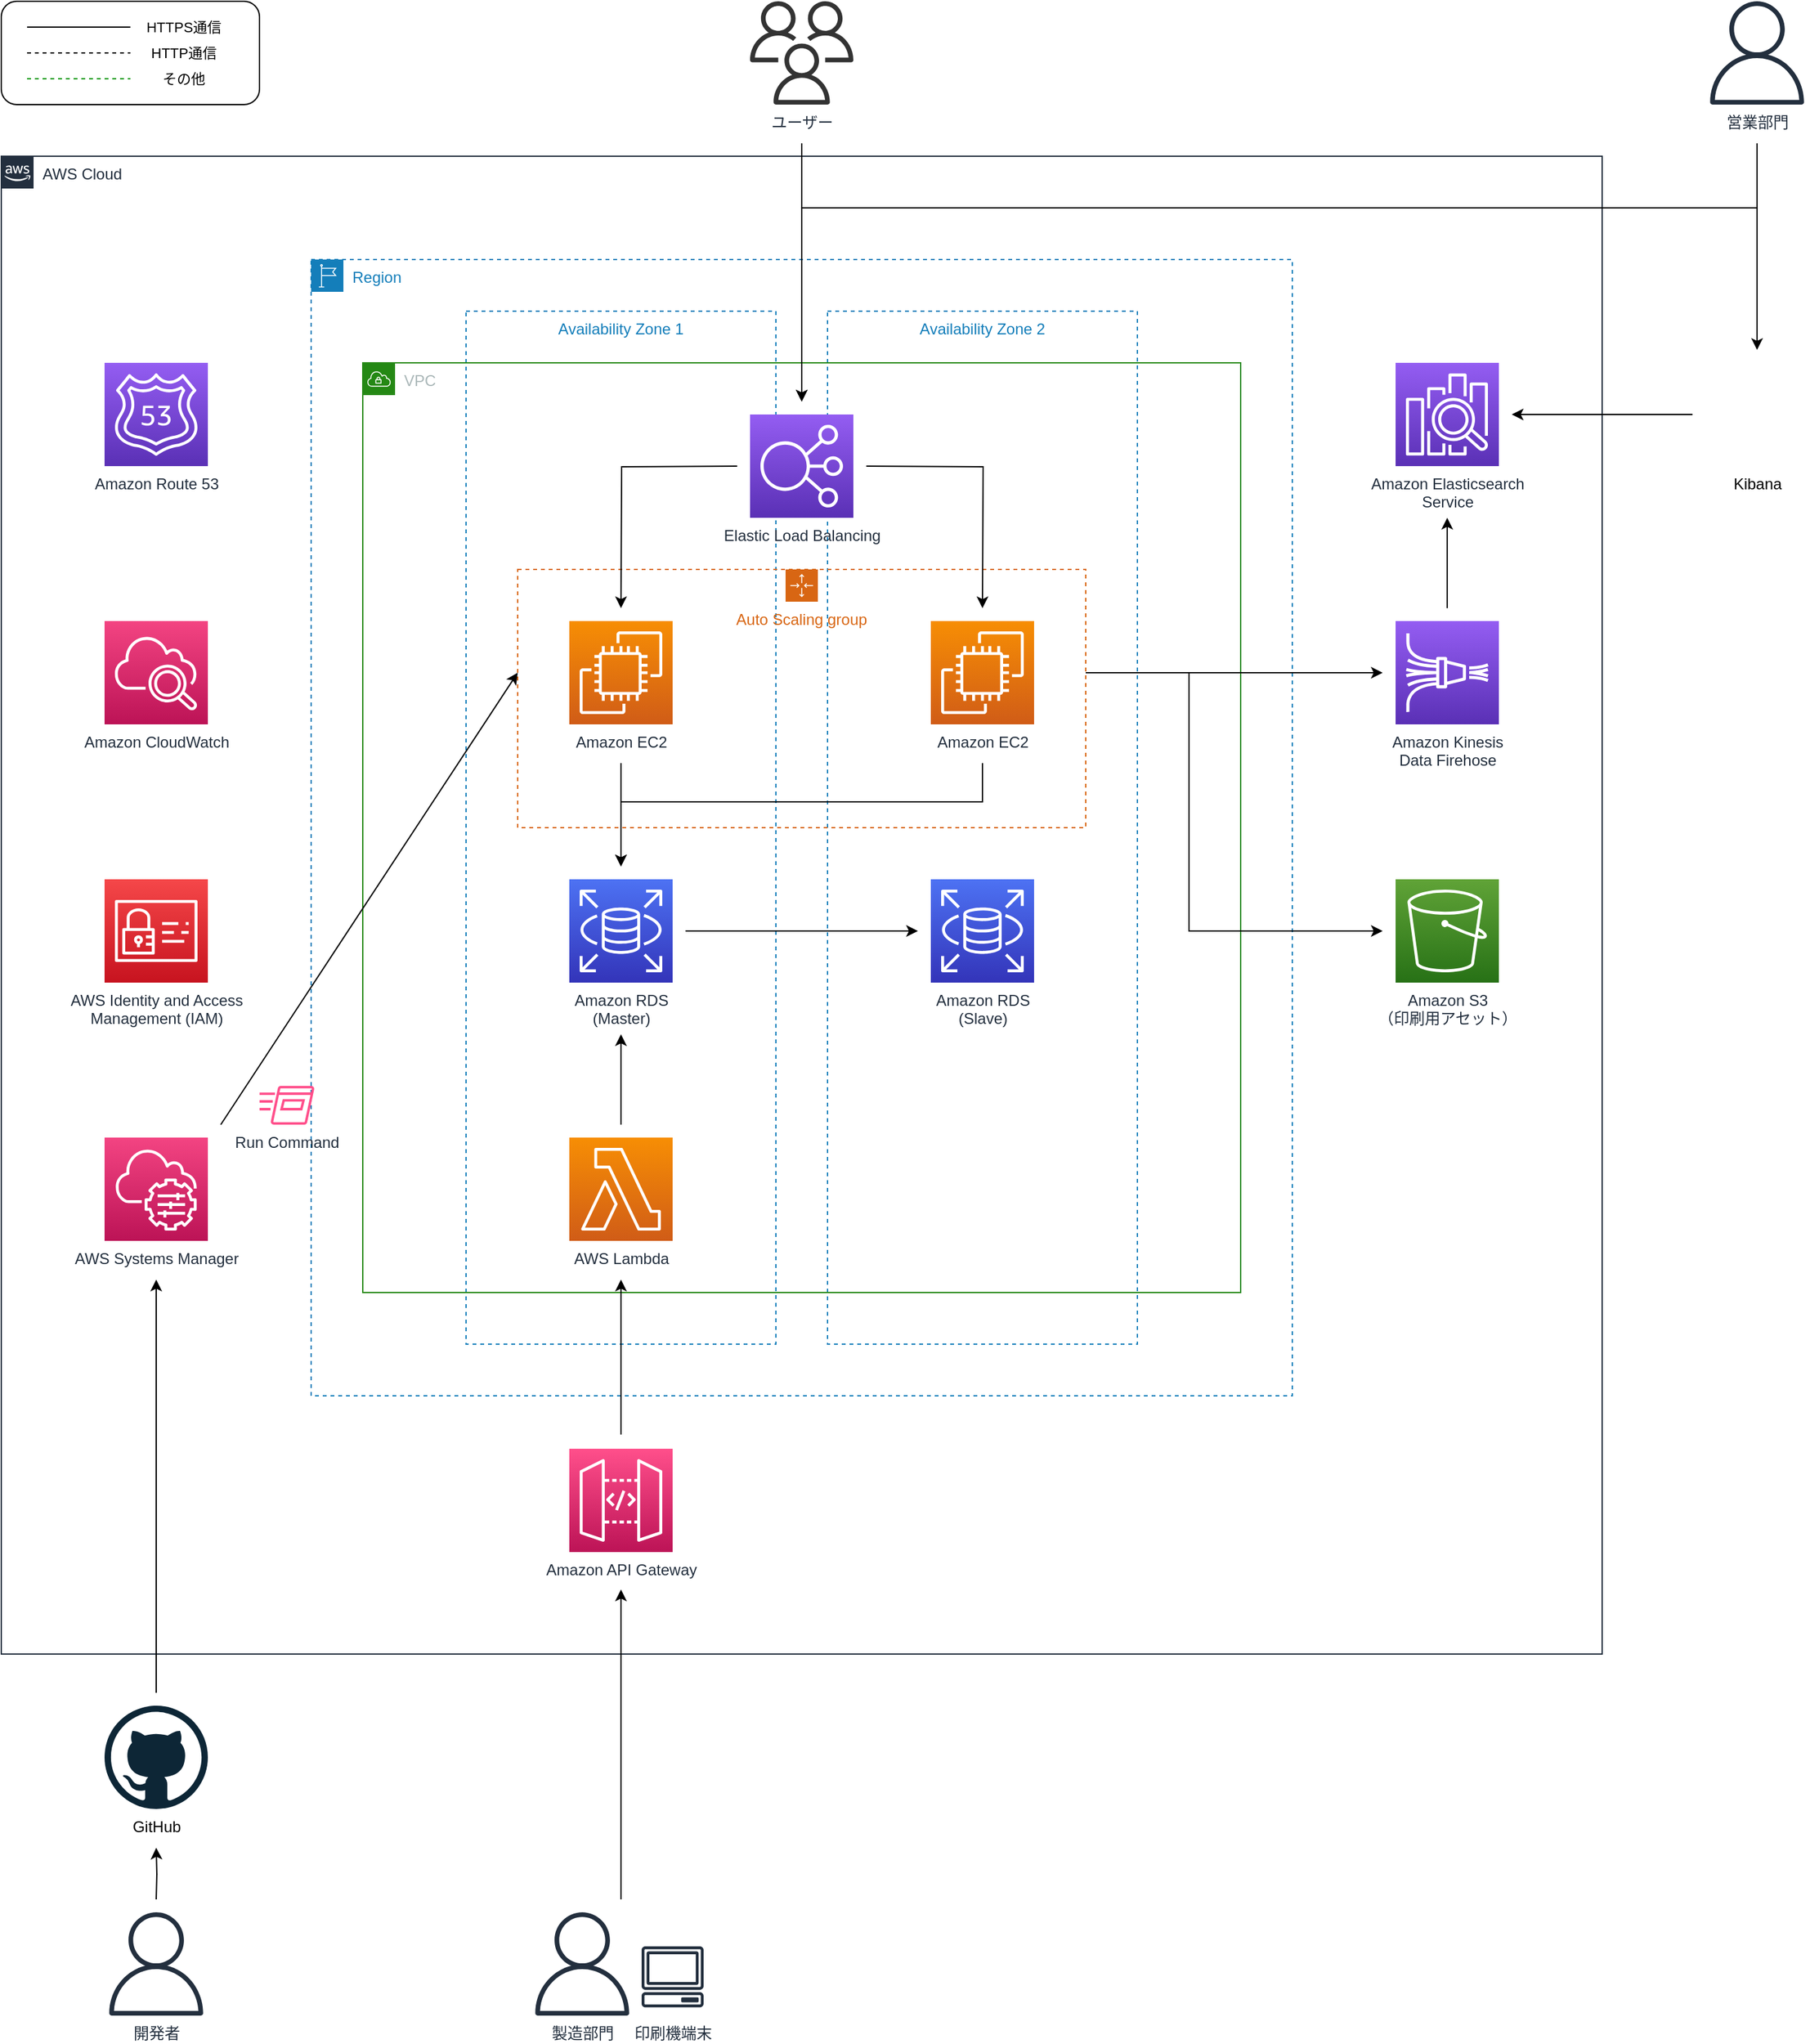 <mxfile version="15.5.1" type="device"><diagram name="アーキテクチャ" id="G_EV9oicB0Eoq6xYBhX9"><mxGraphModel dx="1261" dy="864" grid="1" gridSize="10" guides="1" tooltips="1" connect="1" arrows="1" fold="1" page="1" pageScale="1" pageWidth="827" pageHeight="583" math="0" shadow="0"><root><mxCell id="UgUj5WZkHAluojYgnZ9w-0"/><mxCell id="UgUj5WZkHAluojYgnZ9w-1" parent="UgUj5WZkHAluojYgnZ9w-0"/><mxCell id="UgUj5WZkHAluojYgnZ9w-2" value="&lt;span&gt;AWS Cloud&lt;/span&gt;" style="points=[[0,0],[0.25,0],[0.5,0],[0.75,0],[1,0],[1,0.25],[1,0.5],[1,0.75],[1,1],[0.75,1],[0.5,1],[0.25,1],[0,1],[0,0.75],[0,0.5],[0,0.25]];outlineConnect=0;gradientColor=none;html=1;whiteSpace=wrap;fontSize=12;fontStyle=0;shape=mxgraph.aws4.group;grIcon=mxgraph.aws4.group_aws_cloud_alt;strokeColor=#232F3E;fillColor=none;verticalAlign=top;align=left;spacingLeft=30;fontColor=#232F3E;dashed=0;" parent="UgUj5WZkHAluojYgnZ9w-1" vertex="1"><mxGeometry x="40" y="160" width="1240" height="1160" as="geometry"/></mxCell><mxCell id="u40qfurLwVn_tTt4_9RI-21" value="Region" style="points=[[0,0],[0.25,0],[0.5,0],[0.75,0],[1,0],[1,0.25],[1,0.5],[1,0.75],[1,1],[0.75,1],[0.5,1],[0.25,1],[0,1],[0,0.75],[0,0.5],[0,0.25]];outlineConnect=0;gradientColor=none;html=1;whiteSpace=wrap;fontSize=12;fontStyle=0;shape=mxgraph.aws4.group;grIcon=mxgraph.aws4.group_region;strokeColor=#147EBA;fillColor=none;verticalAlign=top;align=left;spacingLeft=30;fontColor=#147EBA;dashed=1;" vertex="1" parent="UgUj5WZkHAluojYgnZ9w-1"><mxGeometry x="280" y="240" width="760" height="880" as="geometry"/></mxCell><mxCell id="u40qfurLwVn_tTt4_9RI-23" value="Availability Zone 2" style="fillColor=none;strokeColor=#147EBA;dashed=1;verticalAlign=top;fontStyle=0;fontColor=#147EBA;" vertex="1" parent="UgUj5WZkHAluojYgnZ9w-1"><mxGeometry x="680" y="280" width="240" height="800" as="geometry"/></mxCell><mxCell id="u40qfurLwVn_tTt4_9RI-22" value="Availability Zone 1" style="fillColor=none;strokeColor=#147EBA;dashed=1;verticalAlign=top;fontStyle=0;fontColor=#147EBA;" vertex="1" parent="UgUj5WZkHAluojYgnZ9w-1"><mxGeometry x="400" y="280" width="240" height="800" as="geometry"/></mxCell><mxCell id="u40qfurLwVn_tTt4_9RI-20" value="VPC" style="points=[[0,0],[0.25,0],[0.5,0],[0.75,0],[1,0],[1,0.25],[1,0.5],[1,0.75],[1,1],[0.75,1],[0.5,1],[0.25,1],[0,1],[0,0.75],[0,0.5],[0,0.25]];outlineConnect=0;gradientColor=none;html=1;whiteSpace=wrap;fontSize=12;fontStyle=0;shape=mxgraph.aws4.group;grIcon=mxgraph.aws4.group_vpc;strokeColor=#248814;fillColor=none;verticalAlign=top;align=left;spacingLeft=30;fontColor=#AAB7B8;dashed=0;" vertex="1" parent="UgUj5WZkHAluojYgnZ9w-1"><mxGeometry x="320" y="320" width="680" height="720" as="geometry"/></mxCell><mxCell id="u40qfurLwVn_tTt4_9RI-24" value="Auto Scaling group" style="points=[[0,0],[0.25,0],[0.5,0],[0.75,0],[1,0],[1,0.25],[1,0.5],[1,0.75],[1,1],[0.75,1],[0.5,1],[0.25,1],[0,1],[0,0.75],[0,0.5],[0,0.25]];outlineConnect=0;gradientColor=none;html=1;whiteSpace=wrap;fontSize=12;fontStyle=0;shape=mxgraph.aws4.groupCenter;grIcon=mxgraph.aws4.group_auto_scaling_group;grStroke=1;strokeColor=#D86613;fillColor=none;verticalAlign=top;align=center;fontColor=#D86613;dashed=1;spacingTop=25;" vertex="1" parent="UgUj5WZkHAluojYgnZ9w-1"><mxGeometry x="440" y="480" width="440" height="200" as="geometry"/></mxCell><mxCell id="DL9gjHI0KQwB64xrxuP4-0" value="ユーザー" style="outlineConnect=0;fontColor=#232F3E;gradientColor=none;fillColor=#333333;strokeColor=none;dashed=0;verticalLabelPosition=bottom;verticalAlign=top;align=center;html=1;fontSize=12;fontStyle=0;aspect=fixed;pointerEvents=1;shape=mxgraph.aws4.users;" parent="UgUj5WZkHAluojYgnZ9w-1" vertex="1"><mxGeometry x="620" y="40" width="80" height="80" as="geometry"/></mxCell><mxCell id="3ngYcTXtINx6_nq_JkOV-11" style="edgeStyle=orthogonalEdgeStyle;rounded=0;orthogonalLoop=1;jettySize=auto;html=1;startArrow=none;startFill=0;" parent="UgUj5WZkHAluojYgnZ9w-1" edge="1"><mxGeometry relative="1" as="geometry"><mxPoint x="660" y="150" as="sourcePoint"/><mxPoint x="660" y="350" as="targetPoint"/></mxGeometry></mxCell><mxCell id="3ngYcTXtINx6_nq_JkOV-12" value="" style="rounded=1;whiteSpace=wrap;html=1;" parent="UgUj5WZkHAluojYgnZ9w-1" vertex="1"><mxGeometry x="40" y="40" width="200" height="80" as="geometry"/></mxCell><mxCell id="3ngYcTXtINx6_nq_JkOV-13" style="edgeStyle=orthogonalEdgeStyle;rounded=0;orthogonalLoop=1;jettySize=auto;html=1;startArrow=none;startFill=0;endArrow=none;endFill=0;" parent="UgUj5WZkHAluojYgnZ9w-1" edge="1"><mxGeometry relative="1" as="geometry"><mxPoint x="60" y="60" as="sourcePoint"/><mxPoint x="140" y="60" as="targetPoint"/></mxGeometry></mxCell><mxCell id="3ngYcTXtINx6_nq_JkOV-14" value="HTTPS通信" style="edgeLabel;html=1;align=center;verticalAlign=middle;resizable=0;points=[];" parent="3ngYcTXtINx6_nq_JkOV-13" vertex="1" connectable="0"><mxGeometry x="0.261" relative="1" as="geometry"><mxPoint x="70" as="offset"/></mxGeometry></mxCell><mxCell id="3ngYcTXtINx6_nq_JkOV-15" style="edgeStyle=orthogonalEdgeStyle;rounded=0;orthogonalLoop=1;jettySize=auto;html=1;startArrow=none;startFill=0;endArrow=none;endFill=0;dashed=1;" parent="UgUj5WZkHAluojYgnZ9w-1" edge="1"><mxGeometry relative="1" as="geometry"><mxPoint x="60" y="80" as="sourcePoint"/><mxPoint x="140" y="80" as="targetPoint"/></mxGeometry></mxCell><mxCell id="3ngYcTXtINx6_nq_JkOV-16" value="HTTP通信" style="edgeLabel;html=1;align=center;verticalAlign=middle;resizable=0;points=[];" parent="3ngYcTXtINx6_nq_JkOV-15" vertex="1" connectable="0"><mxGeometry x="0.261" relative="1" as="geometry"><mxPoint x="70" as="offset"/></mxGeometry></mxCell><mxCell id="3ngYcTXtINx6_nq_JkOV-17" style="edgeStyle=orthogonalEdgeStyle;rounded=0;orthogonalLoop=1;jettySize=auto;html=1;startArrow=none;startFill=0;endArrow=none;endFill=0;dashed=1;strokeColor=#009900;" parent="UgUj5WZkHAluojYgnZ9w-1" edge="1"><mxGeometry relative="1" as="geometry"><mxPoint x="60" y="100" as="sourcePoint"/><mxPoint x="140.0" y="100" as="targetPoint"/></mxGeometry></mxCell><mxCell id="3ngYcTXtINx6_nq_JkOV-18" value="その他" style="edgeLabel;html=1;align=center;verticalAlign=middle;resizable=0;points=[];" parent="3ngYcTXtINx6_nq_JkOV-17" vertex="1" connectable="0"><mxGeometry x="0.261" relative="1" as="geometry"><mxPoint x="70" as="offset"/></mxGeometry></mxCell><mxCell id="_zEWkb1lJpSuYDMXoKcr-0" value="Amazon EC2" style="sketch=0;points=[[0,0,0],[0.25,0,0],[0.5,0,0],[0.75,0,0],[1,0,0],[0,1,0],[0.25,1,0],[0.5,1,0],[0.75,1,0],[1,1,0],[0,0.25,0],[0,0.5,0],[0,0.75,0],[1,0.25,0],[1,0.5,0],[1,0.75,0]];outlineConnect=0;fontColor=#232F3E;gradientColor=#F78E04;gradientDirection=north;fillColor=#D05C17;strokeColor=#ffffff;dashed=0;verticalLabelPosition=bottom;verticalAlign=top;align=center;html=1;fontSize=12;fontStyle=0;aspect=fixed;shape=mxgraph.aws4.resourceIcon;resIcon=mxgraph.aws4.ec2;" parent="UgUj5WZkHAluojYgnZ9w-1" vertex="1"><mxGeometry x="480" y="520" width="80" height="80" as="geometry"/></mxCell><mxCell id="u40qfurLwVn_tTt4_9RI-2" value="営業部門" style="sketch=0;outlineConnect=0;fontColor=#232F3E;gradientColor=none;fillColor=#232F3E;strokeColor=none;dashed=0;verticalLabelPosition=bottom;verticalAlign=top;align=center;html=1;fontSize=12;fontStyle=0;aspect=fixed;pointerEvents=1;shape=mxgraph.aws4.user;" vertex="1" parent="UgUj5WZkHAluojYgnZ9w-1"><mxGeometry x="1360" y="40" width="80" height="80" as="geometry"/></mxCell><mxCell id="u40qfurLwVn_tTt4_9RI-4" value="Amazon S3&lt;br&gt;（印刷用アセット）" style="sketch=0;points=[[0,0,0],[0.25,0,0],[0.5,0,0],[0.75,0,0],[1,0,0],[0,1,0],[0.25,1,0],[0.5,1,0],[0.75,1,0],[1,1,0],[0,0.25,0],[0,0.5,0],[0,0.75,0],[1,0.25,0],[1,0.5,0],[1,0.75,0]];outlineConnect=0;fontColor=#232F3E;gradientColor=#60A337;gradientDirection=north;fillColor=#277116;strokeColor=#ffffff;dashed=0;verticalLabelPosition=bottom;verticalAlign=top;align=center;html=1;fontSize=12;fontStyle=0;aspect=fixed;shape=mxgraph.aws4.resourceIcon;resIcon=mxgraph.aws4.s3;" vertex="1" parent="UgUj5WZkHAluojYgnZ9w-1"><mxGeometry x="1120" y="720" width="80" height="80" as="geometry"/></mxCell><mxCell id="u40qfurLwVn_tTt4_9RI-5" value="Amazon CloudWatch" style="points=[[0,0,0],[0.25,0,0],[0.5,0,0],[0.75,0,0],[1,0,0],[0,1,0],[0.25,1,0],[0.5,1,0],[0.75,1,0],[1,1,0],[0,0.25,0],[0,0.5,0],[0,0.75,0],[1,0.25,0],[1,0.5,0],[1,0.75,0]];points=[[0,0,0],[0.25,0,0],[0.5,0,0],[0.75,0,0],[1,0,0],[0,1,0],[0.25,1,0],[0.5,1,0],[0.75,1,0],[1,1,0],[0,0.25,0],[0,0.5,0],[0,0.75,0],[1,0.25,0],[1,0.5,0],[1,0.75,0]];outlineConnect=0;fontColor=#232F3E;gradientColor=#F34482;gradientDirection=north;fillColor=#BC1356;strokeColor=#ffffff;dashed=0;verticalLabelPosition=bottom;verticalAlign=top;align=center;html=1;fontSize=12;fontStyle=0;aspect=fixed;shape=mxgraph.aws4.resourceIcon;resIcon=mxgraph.aws4.cloudwatch_2;" vertex="1" parent="UgUj5WZkHAluojYgnZ9w-1"><mxGeometry x="120" y="520" width="80" height="80" as="geometry"/></mxCell><mxCell id="u40qfurLwVn_tTt4_9RI-6" value="Amazon Route 53" style="sketch=0;points=[[0,0,0],[0.25,0,0],[0.5,0,0],[0.75,0,0],[1,0,0],[0,1,0],[0.25,1,0],[0.5,1,0],[0.75,1,0],[1,1,0],[0,0.25,0],[0,0.5,0],[0,0.75,0],[1,0.25,0],[1,0.5,0],[1,0.75,0]];outlineConnect=0;fontColor=#232F3E;gradientColor=#945DF2;gradientDirection=north;fillColor=#5A30B5;strokeColor=#ffffff;dashed=0;verticalLabelPosition=bottom;verticalAlign=top;align=center;html=1;fontSize=12;fontStyle=0;aspect=fixed;shape=mxgraph.aws4.resourceIcon;resIcon=mxgraph.aws4.route_53;" vertex="1" parent="UgUj5WZkHAluojYgnZ9w-1"><mxGeometry x="120" y="320" width="80" height="80" as="geometry"/></mxCell><mxCell id="u40qfurLwVn_tTt4_9RI-10" value="" style="group" vertex="1" connectable="0" parent="UgUj5WZkHAluojYgnZ9w-1"><mxGeometry x="450" y="1520" width="140" height="80" as="geometry"/></mxCell><mxCell id="u40qfurLwVn_tTt4_9RI-3" value="製造部門" style="sketch=0;outlineConnect=0;fontColor=#232F3E;gradientColor=none;fillColor=#232F3E;strokeColor=none;dashed=0;verticalLabelPosition=bottom;verticalAlign=top;align=center;html=1;fontSize=12;fontStyle=0;aspect=fixed;pointerEvents=1;shape=mxgraph.aws4.user;" vertex="1" parent="u40qfurLwVn_tTt4_9RI-10"><mxGeometry width="80" height="80" as="geometry"/></mxCell><mxCell id="u40qfurLwVn_tTt4_9RI-9" value="印刷機端末" style="sketch=0;outlineConnect=0;fontColor=#232F3E;gradientColor=none;strokeColor=#232F3E;fillColor=#ffffff;dashed=0;verticalLabelPosition=bottom;verticalAlign=top;align=center;html=1;fontSize=12;fontStyle=0;aspect=fixed;shape=mxgraph.aws4.resourceIcon;resIcon=mxgraph.aws4.client;" vertex="1" parent="u40qfurLwVn_tTt4_9RI-10"><mxGeometry x="80" y="20" width="60" height="60" as="geometry"/></mxCell><mxCell id="u40qfurLwVn_tTt4_9RI-15" value="開発者" style="sketch=0;outlineConnect=0;fontColor=#232F3E;gradientColor=none;fillColor=#232F3E;strokeColor=none;dashed=0;verticalLabelPosition=bottom;verticalAlign=top;align=center;html=1;fontSize=12;fontStyle=0;aspect=fixed;pointerEvents=1;shape=mxgraph.aws4.user;" vertex="1" parent="UgUj5WZkHAluojYgnZ9w-1"><mxGeometry x="120" y="1520" width="80" height="80" as="geometry"/></mxCell><mxCell id="u40qfurLwVn_tTt4_9RI-18" value="Amazon RDS&lt;br&gt;(Master)" style="sketch=0;points=[[0,0,0],[0.25,0,0],[0.5,0,0],[0.75,0,0],[1,0,0],[0,1,0],[0.25,1,0],[0.5,1,0],[0.75,1,0],[1,1,0],[0,0.25,0],[0,0.5,0],[0,0.75,0],[1,0.25,0],[1,0.5,0],[1,0.75,0]];outlineConnect=0;fontColor=#232F3E;gradientColor=#4D72F3;gradientDirection=north;fillColor=#3334B9;strokeColor=#ffffff;dashed=0;verticalLabelPosition=bottom;verticalAlign=top;align=center;html=1;fontSize=12;fontStyle=0;aspect=fixed;shape=mxgraph.aws4.resourceIcon;resIcon=mxgraph.aws4.rds;" vertex="1" parent="UgUj5WZkHAluojYgnZ9w-1"><mxGeometry x="480" y="720" width="80" height="80" as="geometry"/></mxCell><mxCell id="u40qfurLwVn_tTt4_9RI-19" value="Elastic Load Balancing" style="sketch=0;points=[[0,0,0],[0.25,0,0],[0.5,0,0],[0.75,0,0],[1,0,0],[0,1,0],[0.25,1,0],[0.5,1,0],[0.75,1,0],[1,1,0],[0,0.25,0],[0,0.5,0],[0,0.75,0],[1,0.25,0],[1,0.5,0],[1,0.75,0]];outlineConnect=0;fontColor=#232F3E;gradientColor=#945DF2;gradientDirection=north;fillColor=#5A30B5;strokeColor=#ffffff;dashed=0;verticalLabelPosition=bottom;verticalAlign=top;align=center;html=1;fontSize=12;fontStyle=0;aspect=fixed;shape=mxgraph.aws4.resourceIcon;resIcon=mxgraph.aws4.elastic_load_balancing;" vertex="1" parent="UgUj5WZkHAluojYgnZ9w-1"><mxGeometry x="620" y="360" width="80" height="80" as="geometry"/></mxCell><mxCell id="u40qfurLwVn_tTt4_9RI-25" value="Amazon EC2" style="sketch=0;points=[[0,0,0],[0.25,0,0],[0.5,0,0],[0.75,0,0],[1,0,0],[0,1,0],[0.25,1,0],[0.5,1,0],[0.75,1,0],[1,1,0],[0,0.25,0],[0,0.5,0],[0,0.75,0],[1,0.25,0],[1,0.5,0],[1,0.75,0]];outlineConnect=0;fontColor=#232F3E;gradientColor=#F78E04;gradientDirection=north;fillColor=#D05C17;strokeColor=#ffffff;dashed=0;verticalLabelPosition=bottom;verticalAlign=top;align=center;html=1;fontSize=12;fontStyle=0;aspect=fixed;shape=mxgraph.aws4.resourceIcon;resIcon=mxgraph.aws4.ec2;" vertex="1" parent="UgUj5WZkHAluojYgnZ9w-1"><mxGeometry x="760" y="520" width="80" height="80" as="geometry"/></mxCell><mxCell id="u40qfurLwVn_tTt4_9RI-26" style="edgeStyle=orthogonalEdgeStyle;rounded=0;orthogonalLoop=1;jettySize=auto;html=1;startArrow=none;startFill=0;" edge="1" parent="UgUj5WZkHAluojYgnZ9w-1"><mxGeometry relative="1" as="geometry"><mxPoint x="610" y="400" as="sourcePoint"/><mxPoint x="520" y="510" as="targetPoint"/></mxGeometry></mxCell><mxCell id="u40qfurLwVn_tTt4_9RI-27" style="edgeStyle=orthogonalEdgeStyle;rounded=0;orthogonalLoop=1;jettySize=auto;html=1;startArrow=none;startFill=0;" edge="1" parent="UgUj5WZkHAluojYgnZ9w-1"><mxGeometry relative="1" as="geometry"><mxPoint x="710" y="400" as="sourcePoint"/><mxPoint x="800" y="510" as="targetPoint"/></mxGeometry></mxCell><mxCell id="u40qfurLwVn_tTt4_9RI-28" value="Amazon RDS&lt;br&gt;(Slave)" style="sketch=0;points=[[0,0,0],[0.25,0,0],[0.5,0,0],[0.75,0,0],[1,0,0],[0,1,0],[0.25,1,0],[0.5,1,0],[0.75,1,0],[1,1,0],[0,0.25,0],[0,0.5,0],[0,0.75,0],[1,0.25,0],[1,0.5,0],[1,0.75,0]];outlineConnect=0;fontColor=#232F3E;gradientColor=#4D72F3;gradientDirection=north;fillColor=#3334B9;strokeColor=#ffffff;dashed=0;verticalLabelPosition=bottom;verticalAlign=top;align=center;html=1;fontSize=12;fontStyle=0;aspect=fixed;shape=mxgraph.aws4.resourceIcon;resIcon=mxgraph.aws4.rds;" vertex="1" parent="UgUj5WZkHAluojYgnZ9w-1"><mxGeometry x="760" y="720" width="80" height="80" as="geometry"/></mxCell><mxCell id="u40qfurLwVn_tTt4_9RI-29" style="edgeStyle=orthogonalEdgeStyle;rounded=0;orthogonalLoop=1;jettySize=auto;html=1;startArrow=none;startFill=0;" edge="1" parent="UgUj5WZkHAluojYgnZ9w-1"><mxGeometry relative="1" as="geometry"><mxPoint x="520" y="630" as="sourcePoint"/><mxPoint x="520" y="710" as="targetPoint"/></mxGeometry></mxCell><mxCell id="u40qfurLwVn_tTt4_9RI-31" style="rounded=0;orthogonalLoop=1;jettySize=auto;html=1;startArrow=none;startFill=0;edgeStyle=orthogonalEdgeStyle;" edge="1" parent="UgUj5WZkHAluojYgnZ9w-1"><mxGeometry relative="1" as="geometry"><mxPoint x="800" y="630" as="sourcePoint"/><mxPoint x="520" y="710" as="targetPoint"/><Array as="points"><mxPoint x="800" y="660"/><mxPoint x="520" y="660"/></Array></mxGeometry></mxCell><mxCell id="u40qfurLwVn_tTt4_9RI-32" style="edgeStyle=orthogonalEdgeStyle;rounded=0;orthogonalLoop=1;jettySize=auto;html=1;startArrow=none;startFill=0;" edge="1" parent="UgUj5WZkHAluojYgnZ9w-1"><mxGeometry relative="1" as="geometry"><mxPoint x="570" y="760" as="sourcePoint"/><mxPoint x="750" y="760" as="targetPoint"/></mxGeometry></mxCell><mxCell id="u1YpQ9iflCTZrxDiZF8S-2" value="Amazon Elasticsearch&lt;br&gt;Service" style="sketch=0;points=[[0,0,0],[0.25,0,0],[0.5,0,0],[0.75,0,0],[1,0,0],[0,1,0],[0.25,1,0],[0.5,1,0],[0.75,1,0],[1,1,0],[0,0.25,0],[0,0.5,0],[0,0.75,0],[1,0.25,0],[1,0.5,0],[1,0.75,0]];outlineConnect=0;fontColor=#232F3E;gradientColor=#945DF2;gradientDirection=north;fillColor=#5A30B5;strokeColor=#ffffff;dashed=0;verticalLabelPosition=bottom;verticalAlign=top;align=center;html=1;fontSize=12;fontStyle=0;aspect=fixed;shape=mxgraph.aws4.resourceIcon;resIcon=mxgraph.aws4.elasticsearch_service;" vertex="1" parent="UgUj5WZkHAluojYgnZ9w-1"><mxGeometry x="1120" y="320" width="80" height="80" as="geometry"/></mxCell><mxCell id="u1YpQ9iflCTZrxDiZF8S-3" value="Amazon Kinesis&lt;br&gt;Data Firehose" style="sketch=0;points=[[0,0,0],[0.25,0,0],[0.5,0,0],[0.75,0,0],[1,0,0],[0,1,0],[0.25,1,0],[0.5,1,0],[0.75,1,0],[1,1,0],[0,0.25,0],[0,0.5,0],[0,0.75,0],[1,0.25,0],[1,0.5,0],[1,0.75,0]];outlineConnect=0;fontColor=#232F3E;gradientColor=#945DF2;gradientDirection=north;fillColor=#5A30B5;strokeColor=#ffffff;dashed=0;verticalLabelPosition=bottom;verticalAlign=top;align=center;html=1;fontSize=12;fontStyle=0;aspect=fixed;shape=mxgraph.aws4.resourceIcon;resIcon=mxgraph.aws4.kinesis_data_firehose;" vertex="1" parent="UgUj5WZkHAluojYgnZ9w-1"><mxGeometry x="1120" y="520" width="80" height="80" as="geometry"/></mxCell><mxCell id="u1YpQ9iflCTZrxDiZF8S-4" style="edgeStyle=orthogonalEdgeStyle;rounded=0;orthogonalLoop=1;jettySize=auto;html=1;startArrow=none;startFill=0;" edge="1" parent="UgUj5WZkHAluojYgnZ9w-1"><mxGeometry relative="1" as="geometry"><mxPoint x="880" y="560" as="sourcePoint"/><mxPoint x="1110" y="560" as="targetPoint"/></mxGeometry></mxCell><mxCell id="u1YpQ9iflCTZrxDiZF8S-5" style="edgeStyle=orthogonalEdgeStyle;rounded=0;orthogonalLoop=1;jettySize=auto;html=1;startArrow=none;startFill=0;" edge="1" parent="UgUj5WZkHAluojYgnZ9w-1"><mxGeometry relative="1" as="geometry"><mxPoint x="1160" y="510" as="sourcePoint"/><mxPoint x="1160" y="440" as="targetPoint"/></mxGeometry></mxCell><mxCell id="u1YpQ9iflCTZrxDiZF8S-8" value="Kibana" style="shape=image;html=1;verticalAlign=top;verticalLabelPosition=bottom;labelBackgroundColor=#ffffff;imageAspect=0;aspect=fixed;image=https://cdn4.iconfinder.com/data/icons/logos-brands-5/24/kibana-128.png" vertex="1" parent="UgUj5WZkHAluojYgnZ9w-1"><mxGeometry x="1360" y="320" width="80" height="80" as="geometry"/></mxCell><mxCell id="u1YpQ9iflCTZrxDiZF8S-9" style="edgeStyle=orthogonalEdgeStyle;rounded=0;orthogonalLoop=1;jettySize=auto;html=1;startArrow=none;startFill=0;" edge="1" parent="UgUj5WZkHAluojYgnZ9w-1"><mxGeometry relative="1" as="geometry"><mxPoint x="1350" y="360" as="sourcePoint"/><mxPoint x="1210" y="360" as="targetPoint"/></mxGeometry></mxCell><mxCell id="u1YpQ9iflCTZrxDiZF8S-10" style="edgeStyle=orthogonalEdgeStyle;rounded=0;orthogonalLoop=1;jettySize=auto;html=1;startArrow=none;startFill=0;" edge="1" parent="UgUj5WZkHAluojYgnZ9w-1"><mxGeometry relative="1" as="geometry"><mxPoint x="1400" y="150" as="sourcePoint"/><mxPoint x="660" y="350" as="targetPoint"/><Array as="points"><mxPoint x="1400" y="200"/><mxPoint x="660" y="200"/></Array></mxGeometry></mxCell><mxCell id="u1YpQ9iflCTZrxDiZF8S-14" style="rounded=0;orthogonalLoop=1;jettySize=auto;html=1;startArrow=none;startFill=0;edgeStyle=orthogonalEdgeStyle;" edge="1" parent="UgUj5WZkHAluojYgnZ9w-1"><mxGeometry relative="1" as="geometry"><mxPoint x="880" y="560" as="sourcePoint"/><mxPoint x="1110" y="760" as="targetPoint"/><Array as="points"><mxPoint x="960" y="560"/><mxPoint x="960" y="760"/><mxPoint x="1110" y="760"/></Array></mxGeometry></mxCell><mxCell id="u1YpQ9iflCTZrxDiZF8S-15" value="AWS Identity and Access&lt;br&gt;Management (IAM)" style="sketch=0;points=[[0,0,0],[0.25,0,0],[0.5,0,0],[0.75,0,0],[1,0,0],[0,1,0],[0.25,1,0],[0.5,1,0],[0.75,1,0],[1,1,0],[0,0.25,0],[0,0.5,0],[0,0.75,0],[1,0.25,0],[1,0.5,0],[1,0.75,0]];outlineConnect=0;fontColor=#232F3E;gradientColor=#F54749;gradientDirection=north;fillColor=#C7131F;strokeColor=#ffffff;dashed=0;verticalLabelPosition=bottom;verticalAlign=top;align=center;html=1;fontSize=12;fontStyle=0;aspect=fixed;shape=mxgraph.aws4.resourceIcon;resIcon=mxgraph.aws4.identity_and_access_management;" vertex="1" parent="UgUj5WZkHAluojYgnZ9w-1"><mxGeometry x="120" y="720" width="80" height="80" as="geometry"/></mxCell><mxCell id="u1YpQ9iflCTZrxDiZF8S-16" value="AWS Systems Manager" style="sketch=0;points=[[0,0,0],[0.25,0,0],[0.5,0,0],[0.75,0,0],[1,0,0],[0,1,0],[0.25,1,0],[0.5,1,0],[0.75,1,0],[1,1,0],[0,0.25,0],[0,0.5,0],[0,0.75,0],[1,0.25,0],[1,0.5,0],[1,0.75,0]];points=[[0,0,0],[0.25,0,0],[0.5,0,0],[0.75,0,0],[1,0,0],[0,1,0],[0.25,1,0],[0.5,1,0],[0.75,1,0],[1,1,0],[0,0.25,0],[0,0.5,0],[0,0.75,0],[1,0.25,0],[1,0.5,0],[1,0.75,0]];outlineConnect=0;fontColor=#232F3E;gradientColor=#F34482;gradientDirection=north;fillColor=#BC1356;strokeColor=#ffffff;dashed=0;verticalLabelPosition=bottom;verticalAlign=top;align=center;html=1;fontSize=12;fontStyle=0;aspect=fixed;shape=mxgraph.aws4.resourceIcon;resIcon=mxgraph.aws4.systems_manager;" vertex="1" parent="UgUj5WZkHAluojYgnZ9w-1"><mxGeometry x="120" y="920" width="80" height="80" as="geometry"/></mxCell><mxCell id="u1YpQ9iflCTZrxDiZF8S-17" value="GitHub" style="dashed=0;outlineConnect=0;html=1;align=center;labelPosition=center;verticalLabelPosition=bottom;verticalAlign=top;shape=mxgraph.weblogos.github" vertex="1" parent="UgUj5WZkHAluojYgnZ9w-1"><mxGeometry x="120" y="1360" width="80" height="80" as="geometry"/></mxCell><mxCell id="u1YpQ9iflCTZrxDiZF8S-18" style="edgeStyle=orthogonalEdgeStyle;rounded=0;orthogonalLoop=1;jettySize=auto;html=1;startArrow=none;startFill=0;" edge="1" parent="UgUj5WZkHAluojYgnZ9w-1"><mxGeometry relative="1" as="geometry"><mxPoint x="160" y="1510" as="sourcePoint"/><mxPoint x="160" y="1470" as="targetPoint"/></mxGeometry></mxCell><mxCell id="u1YpQ9iflCTZrxDiZF8S-19" style="edgeStyle=orthogonalEdgeStyle;rounded=0;orthogonalLoop=1;jettySize=auto;html=1;startArrow=none;startFill=0;" edge="1" parent="UgUj5WZkHAluojYgnZ9w-1"><mxGeometry relative="1" as="geometry"><mxPoint x="160" y="1350" as="sourcePoint"/><mxPoint x="160" y="1030" as="targetPoint"/></mxGeometry></mxCell><mxCell id="u1YpQ9iflCTZrxDiZF8S-20" value="Run Command" style="sketch=0;outlineConnect=0;fontColor=#232F3E;gradientColor=none;fillColor=#FF4F8B;strokeColor=none;dashed=0;verticalLabelPosition=bottom;verticalAlign=top;align=center;html=1;fontSize=12;fontStyle=0;aspect=fixed;pointerEvents=1;shape=mxgraph.aws4.run_command;" vertex="1" parent="UgUj5WZkHAluojYgnZ9w-1"><mxGeometry x="240" y="880" width="42.55" height="30" as="geometry"/></mxCell><mxCell id="u1YpQ9iflCTZrxDiZF8S-21" style="rounded=0;orthogonalLoop=1;jettySize=auto;html=1;startArrow=none;startFill=0;" edge="1" parent="UgUj5WZkHAluojYgnZ9w-1"><mxGeometry relative="1" as="geometry"><mxPoint x="210" y="910" as="sourcePoint"/><mxPoint x="440" y="560" as="targetPoint"/></mxGeometry></mxCell><mxCell id="u1YpQ9iflCTZrxDiZF8S-22" style="edgeStyle=orthogonalEdgeStyle;rounded=0;orthogonalLoop=1;jettySize=auto;html=1;startArrow=none;startFill=0;" edge="1" parent="UgUj5WZkHAluojYgnZ9w-1"><mxGeometry relative="1" as="geometry"><mxPoint x="1400" y="150" as="sourcePoint"/><mxPoint x="1400" y="310" as="targetPoint"/></mxGeometry></mxCell><mxCell id="u1YpQ9iflCTZrxDiZF8S-23" value="Amazon API Gateway" style="sketch=0;points=[[0,0,0],[0.25,0,0],[0.5,0,0],[0.75,0,0],[1,0,0],[0,1,0],[0.25,1,0],[0.5,1,0],[0.75,1,0],[1,1,0],[0,0.25,0],[0,0.5,0],[0,0.75,0],[1,0.25,0],[1,0.5,0],[1,0.75,0]];outlineConnect=0;fontColor=#232F3E;gradientColor=#FF4F8B;gradientDirection=north;fillColor=#BC1356;strokeColor=#ffffff;dashed=0;verticalLabelPosition=bottom;verticalAlign=top;align=center;html=1;fontSize=12;fontStyle=0;aspect=fixed;shape=mxgraph.aws4.resourceIcon;resIcon=mxgraph.aws4.api_gateway;" vertex="1" parent="UgUj5WZkHAluojYgnZ9w-1"><mxGeometry x="480" y="1161" width="80" height="80" as="geometry"/></mxCell><mxCell id="u1YpQ9iflCTZrxDiZF8S-24" value="AWS Lambda" style="sketch=0;points=[[0,0,0],[0.25,0,0],[0.5,0,0],[0.75,0,0],[1,0,0],[0,1,0],[0.25,1,0],[0.5,1,0],[0.75,1,0],[1,1,0],[0,0.25,0],[0,0.5,0],[0,0.75,0],[1,0.25,0],[1,0.5,0],[1,0.75,0]];outlineConnect=0;fontColor=#232F3E;gradientColor=#F78E04;gradientDirection=north;fillColor=#D05C17;strokeColor=#ffffff;dashed=0;verticalLabelPosition=bottom;verticalAlign=top;align=center;html=1;fontSize=12;fontStyle=0;aspect=fixed;shape=mxgraph.aws4.resourceIcon;resIcon=mxgraph.aws4.lambda;" vertex="1" parent="UgUj5WZkHAluojYgnZ9w-1"><mxGeometry x="480" y="920" width="80" height="80" as="geometry"/></mxCell><mxCell id="u1YpQ9iflCTZrxDiZF8S-26" style="edgeStyle=orthogonalEdgeStyle;rounded=0;orthogonalLoop=1;jettySize=auto;html=1;startArrow=none;startFill=0;" edge="1" parent="UgUj5WZkHAluojYgnZ9w-1"><mxGeometry relative="1" as="geometry"><mxPoint x="520" y="1510" as="sourcePoint"/><mxPoint x="520" y="1270" as="targetPoint"/></mxGeometry></mxCell><mxCell id="u1YpQ9iflCTZrxDiZF8S-28" style="edgeStyle=orthogonalEdgeStyle;rounded=0;orthogonalLoop=1;jettySize=auto;html=1;startArrow=none;startFill=0;" edge="1" parent="UgUj5WZkHAluojYgnZ9w-1"><mxGeometry relative="1" as="geometry"><mxPoint x="520" y="1150" as="sourcePoint"/><mxPoint x="520" y="1030" as="targetPoint"/></mxGeometry></mxCell><mxCell id="u1YpQ9iflCTZrxDiZF8S-30" style="edgeStyle=orthogonalEdgeStyle;rounded=0;orthogonalLoop=1;jettySize=auto;html=1;startArrow=none;startFill=0;" edge="1" parent="UgUj5WZkHAluojYgnZ9w-1"><mxGeometry relative="1" as="geometry"><mxPoint x="520" y="910" as="sourcePoint"/><mxPoint x="520" y="840" as="targetPoint"/></mxGeometry></mxCell></root></mxGraphModel></diagram></mxfile>